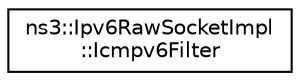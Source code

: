 digraph "Graphical Class Hierarchy"
{
 // LATEX_PDF_SIZE
  edge [fontname="Helvetica",fontsize="10",labelfontname="Helvetica",labelfontsize="10"];
  node [fontname="Helvetica",fontsize="10",shape=record];
  rankdir="LR";
  Node0 [label="ns3::Ipv6RawSocketImpl\l::Icmpv6Filter",height=0.2,width=0.4,color="black", fillcolor="white", style="filled",URL="$structns3_1_1_ipv6_raw_socket_impl_1_1_icmpv6_filter.html",tooltip="Struct to hold the ICMPv6 filter."];
}
